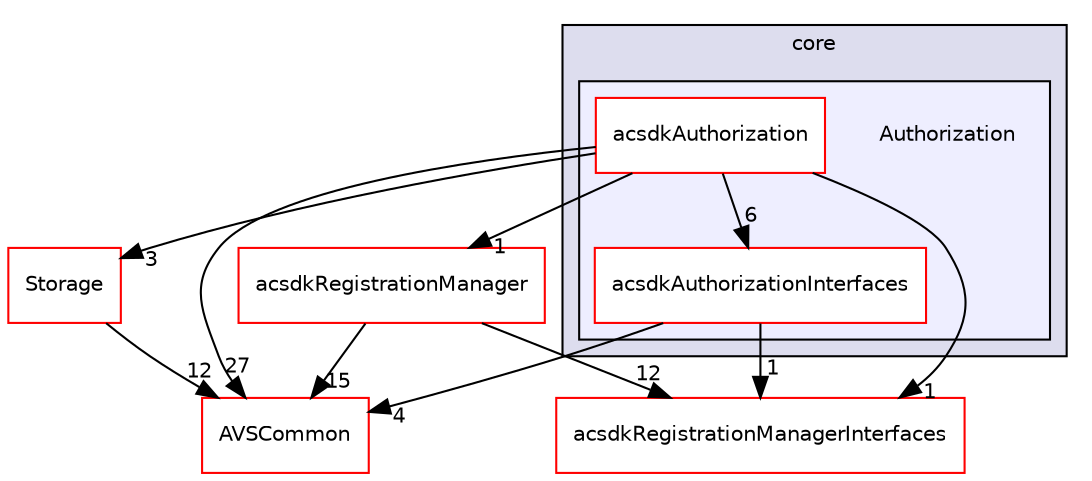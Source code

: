 digraph "/workplace/avs-device-sdk/core/Authorization" {
  compound=true
  node [ fontsize="10", fontname="Helvetica"];
  edge [ labelfontsize="10", labelfontname="Helvetica"];
  subgraph clusterdir_4270bfced15e0e73154b13468c7c9ad9 {
    graph [ bgcolor="#ddddee", pencolor="black", label="core" fontname="Helvetica", fontsize="10", URL="dir_4270bfced15e0e73154b13468c7c9ad9.html"]
  subgraph clusterdir_d8c81fbdbaec70618b3a60c1302fdb21 {
    graph [ bgcolor="#eeeeff", pencolor="black", label="" URL="dir_d8c81fbdbaec70618b3a60c1302fdb21.html"];
    dir_d8c81fbdbaec70618b3a60c1302fdb21 [shape=plaintext label="Authorization"];
    dir_a657ea8218925521064f3f31430b0c8a [shape=box label="acsdkAuthorization" color="red" fillcolor="white" style="filled" URL="dir_a657ea8218925521064f3f31430b0c8a.html"];
    dir_32ae0c4bcc468b279bfc4fd15a7e63dc [shape=box label="acsdkAuthorizationInterfaces" color="red" fillcolor="white" style="filled" URL="dir_32ae0c4bcc468b279bfc4fd15a7e63dc.html"];
  }
  }
  dir_0e266d38695ca9476ecc895db9e29676 [shape=box label="acsdkRegistrationManager" fillcolor="white" style="filled" color="red" URL="dir_0e266d38695ca9476ecc895db9e29676.html"];
  dir_d29c5f5a2915d6c5388c9daae4f109c7 [shape=box label="Storage" fillcolor="white" style="filled" color="red" URL="dir_d29c5f5a2915d6c5388c9daae4f109c7.html"];
  dir_13e65effb2bde530b17b3d5eefcd0266 [shape=box label="AVSCommon" fillcolor="white" style="filled" color="red" URL="dir_13e65effb2bde530b17b3d5eefcd0266.html"];
  dir_ebd8ea06bd6775daf5a25f413a4a4aa2 [shape=box label="acsdkRegistrationManagerInterfaces" fillcolor="white" style="filled" color="red" URL="dir_ebd8ea06bd6775daf5a25f413a4a4aa2.html"];
  dir_0e266d38695ca9476ecc895db9e29676->dir_13e65effb2bde530b17b3d5eefcd0266 [headlabel="15", labeldistance=1.5 headhref="dir_000477_000017.html"];
  dir_0e266d38695ca9476ecc895db9e29676->dir_ebd8ea06bd6775daf5a25f413a4a4aa2 [headlabel="12", labeldistance=1.5 headhref="dir_000477_000484.html"];
  dir_a657ea8218925521064f3f31430b0c8a->dir_0e266d38695ca9476ecc895db9e29676 [headlabel="1", labeldistance=1.5 headhref="dir_000499_000477.html"];
  dir_a657ea8218925521064f3f31430b0c8a->dir_d29c5f5a2915d6c5388c9daae4f109c7 [headlabel="3", labeldistance=1.5 headhref="dir_000499_000643.html"];
  dir_a657ea8218925521064f3f31430b0c8a->dir_13e65effb2bde530b17b3d5eefcd0266 [headlabel="27", labeldistance=1.5 headhref="dir_000499_000017.html"];
  dir_a657ea8218925521064f3f31430b0c8a->dir_ebd8ea06bd6775daf5a25f413a4a4aa2 [headlabel="1", labeldistance=1.5 headhref="dir_000499_000484.html"];
  dir_a657ea8218925521064f3f31430b0c8a->dir_32ae0c4bcc468b279bfc4fd15a7e63dc [headlabel="6", labeldistance=1.5 headhref="dir_000499_000505.html"];
  dir_d29c5f5a2915d6c5388c9daae4f109c7->dir_13e65effb2bde530b17b3d5eefcd0266 [headlabel="12", labeldistance=1.5 headhref="dir_000643_000017.html"];
  dir_32ae0c4bcc468b279bfc4fd15a7e63dc->dir_13e65effb2bde530b17b3d5eefcd0266 [headlabel="4", labeldistance=1.5 headhref="dir_000505_000017.html"];
  dir_32ae0c4bcc468b279bfc4fd15a7e63dc->dir_ebd8ea06bd6775daf5a25f413a4a4aa2 [headlabel="1", labeldistance=1.5 headhref="dir_000505_000484.html"];
}
